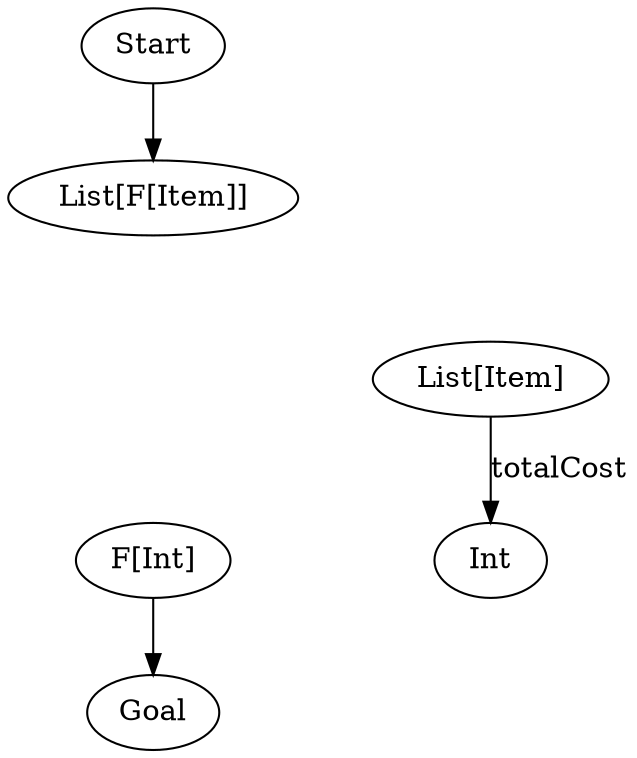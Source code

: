 digraph {
    Start[class="extremity"]
    Goal[class="extremity"]

    FInt[label="F[Int]" class="goal" group="upper"]
    FList[label="F[List[Item]]" group="upper" style="invis"]
    FAs[label="List[F[Item]]" class="start" group="upper"]

    As[label="List[Item]" group="lower"]
    Int[group="lower"]

    {
        rank=same
        FInt -> Int[style="invis"]
    }

    {
        rank=same
        FList -> As[style="invis"]
    }

    As -> Int[label="totalCost"]
    FAs -> FList[label="flip" style="invis"]
    FList -> FInt[label="totalCost.lift" style="invis"]
    Start -> FAs[class="start"]
    FInt -> Goal[class="goal"]
}
